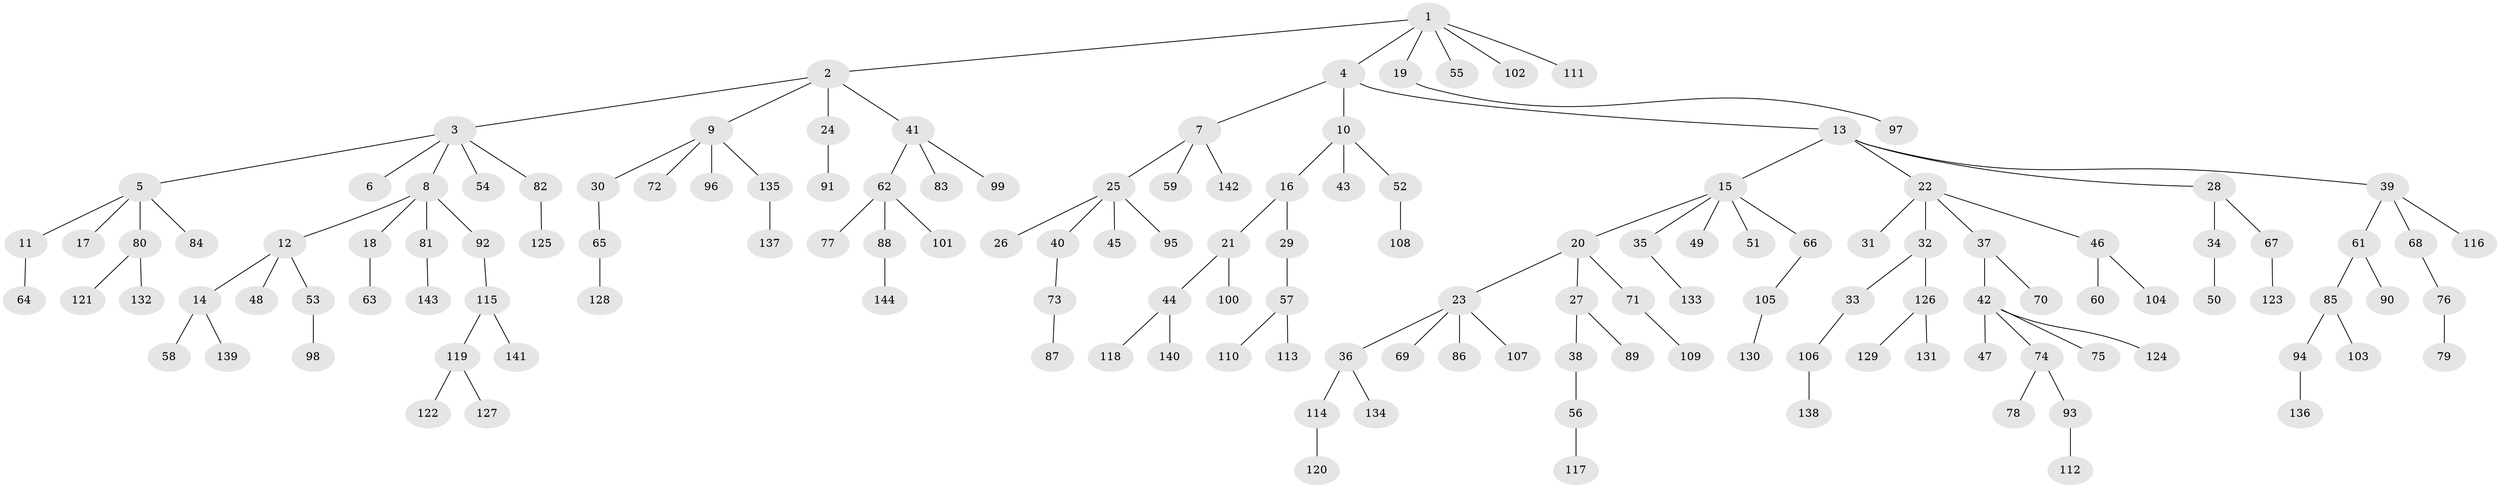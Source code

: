 // coarse degree distribution, {8: 0.020618556701030927, 7: 0.010309278350515464, 5: 0.030927835051546393, 4: 0.061855670103092786, 3: 0.061855670103092786, 1: 0.5567010309278351, 2: 0.23711340206185566, 6: 0.020618556701030927}
// Generated by graph-tools (version 1.1) at 2025/52/02/27/25 19:52:12]
// undirected, 144 vertices, 143 edges
graph export_dot {
graph [start="1"]
  node [color=gray90,style=filled];
  1;
  2;
  3;
  4;
  5;
  6;
  7;
  8;
  9;
  10;
  11;
  12;
  13;
  14;
  15;
  16;
  17;
  18;
  19;
  20;
  21;
  22;
  23;
  24;
  25;
  26;
  27;
  28;
  29;
  30;
  31;
  32;
  33;
  34;
  35;
  36;
  37;
  38;
  39;
  40;
  41;
  42;
  43;
  44;
  45;
  46;
  47;
  48;
  49;
  50;
  51;
  52;
  53;
  54;
  55;
  56;
  57;
  58;
  59;
  60;
  61;
  62;
  63;
  64;
  65;
  66;
  67;
  68;
  69;
  70;
  71;
  72;
  73;
  74;
  75;
  76;
  77;
  78;
  79;
  80;
  81;
  82;
  83;
  84;
  85;
  86;
  87;
  88;
  89;
  90;
  91;
  92;
  93;
  94;
  95;
  96;
  97;
  98;
  99;
  100;
  101;
  102;
  103;
  104;
  105;
  106;
  107;
  108;
  109;
  110;
  111;
  112;
  113;
  114;
  115;
  116;
  117;
  118;
  119;
  120;
  121;
  122;
  123;
  124;
  125;
  126;
  127;
  128;
  129;
  130;
  131;
  132;
  133;
  134;
  135;
  136;
  137;
  138;
  139;
  140;
  141;
  142;
  143;
  144;
  1 -- 2;
  1 -- 4;
  1 -- 19;
  1 -- 55;
  1 -- 102;
  1 -- 111;
  2 -- 3;
  2 -- 9;
  2 -- 24;
  2 -- 41;
  3 -- 5;
  3 -- 6;
  3 -- 8;
  3 -- 54;
  3 -- 82;
  4 -- 7;
  4 -- 10;
  4 -- 13;
  5 -- 11;
  5 -- 17;
  5 -- 80;
  5 -- 84;
  7 -- 25;
  7 -- 59;
  7 -- 142;
  8 -- 12;
  8 -- 18;
  8 -- 81;
  8 -- 92;
  9 -- 30;
  9 -- 72;
  9 -- 96;
  9 -- 135;
  10 -- 16;
  10 -- 43;
  10 -- 52;
  11 -- 64;
  12 -- 14;
  12 -- 48;
  12 -- 53;
  13 -- 15;
  13 -- 22;
  13 -- 28;
  13 -- 39;
  14 -- 58;
  14 -- 139;
  15 -- 20;
  15 -- 35;
  15 -- 49;
  15 -- 51;
  15 -- 66;
  16 -- 21;
  16 -- 29;
  18 -- 63;
  19 -- 97;
  20 -- 23;
  20 -- 27;
  20 -- 71;
  21 -- 44;
  21 -- 100;
  22 -- 31;
  22 -- 32;
  22 -- 37;
  22 -- 46;
  23 -- 36;
  23 -- 69;
  23 -- 86;
  23 -- 107;
  24 -- 91;
  25 -- 26;
  25 -- 40;
  25 -- 45;
  25 -- 95;
  27 -- 38;
  27 -- 89;
  28 -- 34;
  28 -- 67;
  29 -- 57;
  30 -- 65;
  32 -- 33;
  32 -- 126;
  33 -- 106;
  34 -- 50;
  35 -- 133;
  36 -- 114;
  36 -- 134;
  37 -- 42;
  37 -- 70;
  38 -- 56;
  39 -- 61;
  39 -- 68;
  39 -- 116;
  40 -- 73;
  41 -- 62;
  41 -- 83;
  41 -- 99;
  42 -- 47;
  42 -- 74;
  42 -- 75;
  42 -- 124;
  44 -- 118;
  44 -- 140;
  46 -- 60;
  46 -- 104;
  52 -- 108;
  53 -- 98;
  56 -- 117;
  57 -- 110;
  57 -- 113;
  61 -- 85;
  61 -- 90;
  62 -- 77;
  62 -- 88;
  62 -- 101;
  65 -- 128;
  66 -- 105;
  67 -- 123;
  68 -- 76;
  71 -- 109;
  73 -- 87;
  74 -- 78;
  74 -- 93;
  76 -- 79;
  80 -- 121;
  80 -- 132;
  81 -- 143;
  82 -- 125;
  85 -- 94;
  85 -- 103;
  88 -- 144;
  92 -- 115;
  93 -- 112;
  94 -- 136;
  105 -- 130;
  106 -- 138;
  114 -- 120;
  115 -- 119;
  115 -- 141;
  119 -- 122;
  119 -- 127;
  126 -- 129;
  126 -- 131;
  135 -- 137;
}
